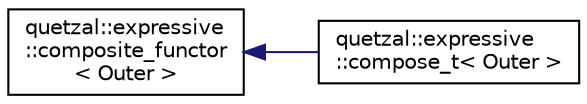 digraph "Graphical Class Hierarchy"
{
 // LATEX_PDF_SIZE
  edge [fontname="Helvetica",fontsize="10",labelfontname="Helvetica",labelfontsize="10"];
  node [fontname="Helvetica",fontsize="10",shape=record];
  rankdir="LR";
  Node0 [label="quetzal::expressive\l::composite_functor\l\< Outer \>",height=0.2,width=0.4,color="black", fillcolor="white", style="filled",URL="$structquetzal_1_1expressive_1_1composite__functor.html",tooltip=" "];
  Node0 -> Node1 [dir="back",color="midnightblue",fontsize="10",style="solid",fontname="Helvetica"];
  Node1 [label="quetzal::expressive\l::compose_t\< Outer \>",height=0.2,width=0.4,color="black", fillcolor="white", style="filled",URL="$structquetzal_1_1expressive_1_1compose__t_3_01_outer_01_4.html",tooltip=" "];
}
